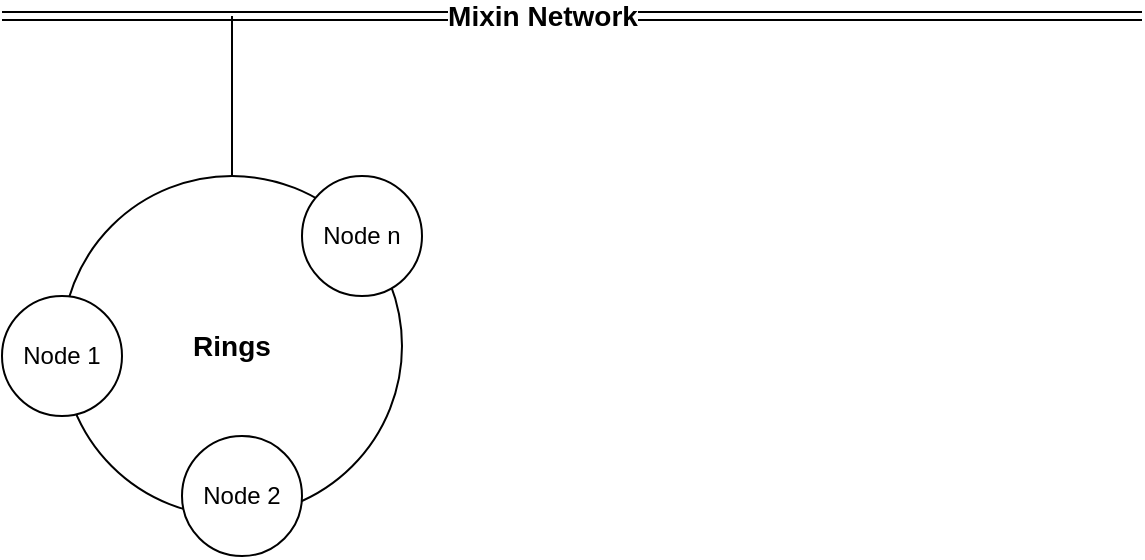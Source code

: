 <mxfile>
    <diagram id="QoCbxZE-Zmsi6r9K_KpH" name="Page-1">
        <mxGraphModel dx="536" dy="406" grid="1" gridSize="10" guides="1" tooltips="1" connect="1" arrows="1" fold="1" page="1" pageScale="1" pageWidth="850" pageHeight="1100" math="0" shadow="0">
            <root>
                <mxCell id="0"/>
                <mxCell id="1" parent="0"/>
                <mxCell id="2" value="" style="shape=link;html=1;" parent="1" edge="1">
                    <mxGeometry width="100" relative="1" as="geometry">
                        <mxPoint x="100" y="80" as="sourcePoint"/>
                        <mxPoint x="670" y="80" as="targetPoint"/>
                    </mxGeometry>
                </mxCell>
                <mxCell id="3" value="&lt;b&gt;&lt;font style=&quot;font-size: 14px&quot;&gt;Mixin Network&lt;/font&gt;&lt;/b&gt;" style="edgeLabel;html=1;align=center;verticalAlign=middle;resizable=0;points=[];" parent="2" vertex="1" connectable="0">
                    <mxGeometry x="0.36" relative="1" as="geometry">
                        <mxPoint x="-118" as="offset"/>
                    </mxGeometry>
                </mxCell>
                <mxCell id="4" value="&lt;b&gt;&lt;font style=&quot;font-size: 14px&quot;&gt;Rings&lt;/font&gt;&lt;/b&gt;" style="ellipse;whiteSpace=wrap;html=1;aspect=fixed;" parent="1" vertex="1">
                    <mxGeometry x="130" y="160" width="170" height="170" as="geometry"/>
                </mxCell>
                <mxCell id="5" value="Node 1" style="ellipse;whiteSpace=wrap;html=1;aspect=fixed;" parent="1" vertex="1">
                    <mxGeometry x="100" y="220" width="60" height="60" as="geometry"/>
                </mxCell>
                <mxCell id="6" value="Node 2" style="ellipse;whiteSpace=wrap;html=1;aspect=fixed;" parent="1" vertex="1">
                    <mxGeometry x="190" y="290" width="60" height="60" as="geometry"/>
                </mxCell>
                <mxCell id="7" value="Node n" style="ellipse;whiteSpace=wrap;html=1;aspect=fixed;" parent="1" vertex="1">
                    <mxGeometry x="250" y="160" width="60" height="60" as="geometry"/>
                </mxCell>
                <mxCell id="8" value="" style="endArrow=none;html=1;exitX=0.5;exitY=0;exitDx=0;exitDy=0;" parent="1" source="4" edge="1">
                    <mxGeometry width="50" height="50" relative="1" as="geometry">
                        <mxPoint x="20" y="200" as="sourcePoint"/>
                        <mxPoint x="215" y="80" as="targetPoint"/>
                    </mxGeometry>
                </mxCell>
            </root>
        </mxGraphModel>
    </diagram>
</mxfile>